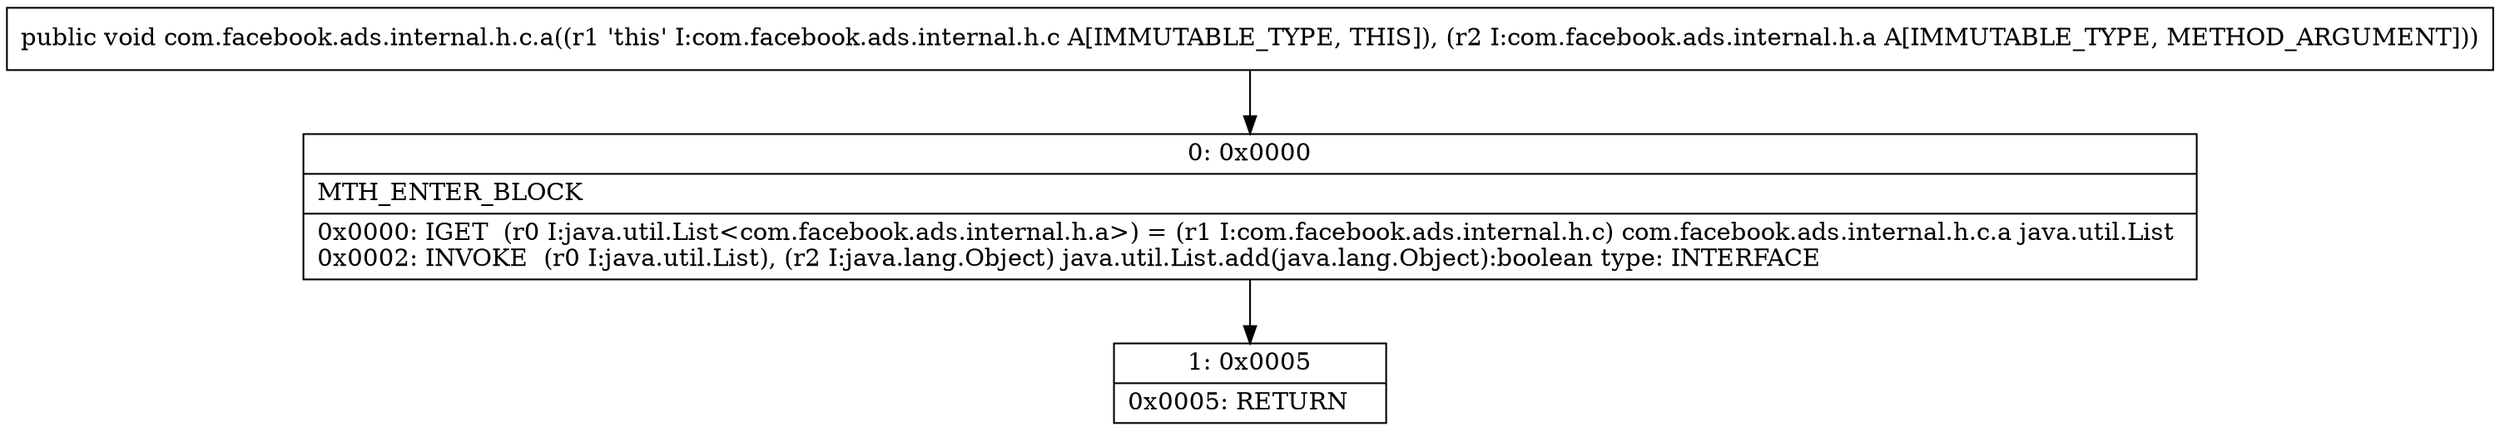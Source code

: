 digraph "CFG forcom.facebook.ads.internal.h.c.a(Lcom\/facebook\/ads\/internal\/h\/a;)V" {
Node_0 [shape=record,label="{0\:\ 0x0000|MTH_ENTER_BLOCK\l|0x0000: IGET  (r0 I:java.util.List\<com.facebook.ads.internal.h.a\>) = (r1 I:com.facebook.ads.internal.h.c) com.facebook.ads.internal.h.c.a java.util.List \l0x0002: INVOKE  (r0 I:java.util.List), (r2 I:java.lang.Object) java.util.List.add(java.lang.Object):boolean type: INTERFACE \l}"];
Node_1 [shape=record,label="{1\:\ 0x0005|0x0005: RETURN   \l}"];
MethodNode[shape=record,label="{public void com.facebook.ads.internal.h.c.a((r1 'this' I:com.facebook.ads.internal.h.c A[IMMUTABLE_TYPE, THIS]), (r2 I:com.facebook.ads.internal.h.a A[IMMUTABLE_TYPE, METHOD_ARGUMENT])) }"];
MethodNode -> Node_0;
Node_0 -> Node_1;
}

